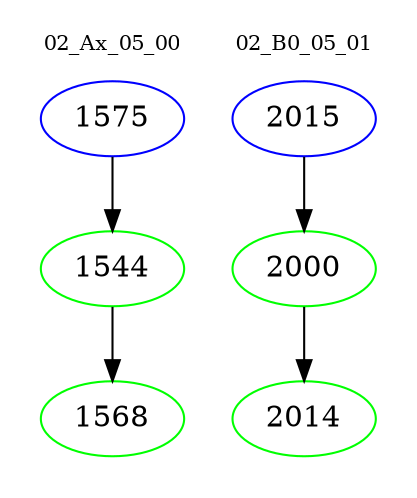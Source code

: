 digraph{
subgraph cluster_0 {
color = white
label = "02_Ax_05_00";
fontsize=10;
T0_1575 [label="1575", color="blue"]
T0_1575 -> T0_1544 [color="black"]
T0_1544 [label="1544", color="green"]
T0_1544 -> T0_1568 [color="black"]
T0_1568 [label="1568", color="green"]
}
subgraph cluster_1 {
color = white
label = "02_B0_05_01";
fontsize=10;
T1_2015 [label="2015", color="blue"]
T1_2015 -> T1_2000 [color="black"]
T1_2000 [label="2000", color="green"]
T1_2000 -> T1_2014 [color="black"]
T1_2014 [label="2014", color="green"]
}
}
